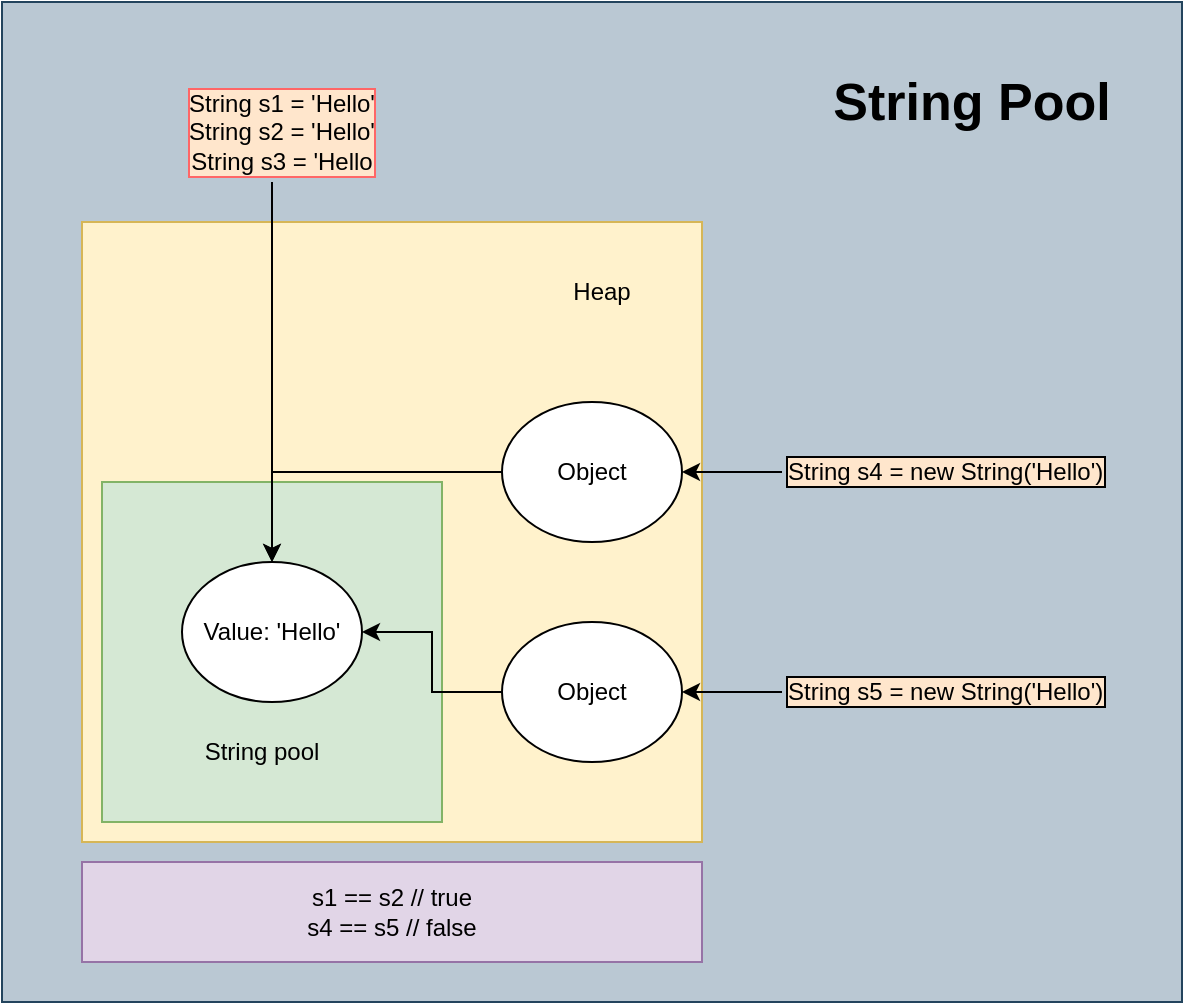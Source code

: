 <mxfile version="18.0.4" type="device"><diagram id="VahNTuzfbBY3JmkvTune" name="Page-1"><mxGraphModel dx="1375" dy="794" grid="1" gridSize="10" guides="1" tooltips="1" connect="1" arrows="1" fold="1" page="1" pageScale="1" pageWidth="850" pageHeight="1100" math="0" shadow="0"><root><mxCell id="0"/><mxCell id="1" parent="0"/><mxCell id="rKUjM4xJwXi828de1dyu-24" value="String Pool" style="text;html=1;strokeColor=#23445d;fillColor=#bac8d3;align=center;verticalAlign=middle;whiteSpace=wrap;rounded=0;labelBackgroundColor=none;labelBorderColor=none;" vertex="1" parent="1"><mxGeometry x="100" y="40" width="590" height="500" as="geometry"/></mxCell><mxCell id="rKUjM4xJwXi828de1dyu-1" value="" style="whiteSpace=wrap;html=1;aspect=fixed;fillColor=#fff2cc;strokeColor=#d6b656;" vertex="1" parent="1"><mxGeometry x="140" y="150" width="310" height="310" as="geometry"/></mxCell><mxCell id="rKUjM4xJwXi828de1dyu-3" value="Object" style="ellipse;whiteSpace=wrap;html=1;" vertex="1" parent="1"><mxGeometry x="350" y="240" width="90" height="70" as="geometry"/></mxCell><mxCell id="rKUjM4xJwXi828de1dyu-4" value="Object" style="ellipse;whiteSpace=wrap;html=1;" vertex="1" parent="1"><mxGeometry x="350" y="350" width="90" height="70" as="geometry"/></mxCell><mxCell id="rKUjM4xJwXi828de1dyu-6" value="" style="whiteSpace=wrap;html=1;aspect=fixed;labelBackgroundColor=#CCFFCC;fillColor=#d5e8d4;strokeColor=#82b366;" vertex="1" parent="1"><mxGeometry x="150" y="280" width="170" height="170" as="geometry"/></mxCell><mxCell id="rKUjM4xJwXi828de1dyu-2" value="Value: 'Hello'" style="ellipse;whiteSpace=wrap;html=1;" vertex="1" parent="1"><mxGeometry x="190" y="320" width="90" height="70" as="geometry"/></mxCell><mxCell id="rKUjM4xJwXi828de1dyu-7" value="String s1 = 'Hello'&lt;br&gt;String s2 = 'Hello'&lt;br&gt;String s3 =&amp;nbsp;'Hello" style="text;html=1;strokeColor=none;fillColor=none;align=center;verticalAlign=middle;whiteSpace=wrap;rounded=0;labelBackgroundColor=#FFE6CC;labelBorderColor=#FF6666;" vertex="1" parent="1"><mxGeometry x="190" y="80" width="100" height="50" as="geometry"/></mxCell><mxCell id="rKUjM4xJwXi828de1dyu-11" value="" style="edgeStyle=orthogonalEdgeStyle;rounded=0;orthogonalLoop=1;jettySize=auto;html=1;" edge="1" parent="1" source="rKUjM4xJwXi828de1dyu-9" target="rKUjM4xJwXi828de1dyu-3"><mxGeometry relative="1" as="geometry"/></mxCell><mxCell id="rKUjM4xJwXi828de1dyu-9" value="&lt;span style=&quot;color: rgb(0, 0, 0); font-family: Helvetica; font-size: 12px; font-style: normal; font-variant-ligatures: normal; font-variant-caps: normal; font-weight: 400; letter-spacing: normal; orphans: 2; text-align: left; text-indent: 0px; text-transform: none; widows: 2; word-spacing: 0px; -webkit-text-stroke-width: 0px; text-decoration-thickness: initial; text-decoration-style: initial; text-decoration-color: initial; float: none; display: inline !important;&quot;&gt;String s4 = new String('Hello')&lt;/span&gt;" style="text;whiteSpace=wrap;html=1;labelBackgroundColor=#FFE6CC;labelBorderColor=default;" vertex="1" parent="1"><mxGeometry x="490" y="260" width="180" height="30" as="geometry"/></mxCell><mxCell id="rKUjM4xJwXi828de1dyu-13" value="" style="edgeStyle=orthogonalEdgeStyle;rounded=0;orthogonalLoop=1;jettySize=auto;html=1;" edge="1" parent="1" source="rKUjM4xJwXi828de1dyu-12" target="rKUjM4xJwXi828de1dyu-4"><mxGeometry relative="1" as="geometry"/></mxCell><mxCell id="rKUjM4xJwXi828de1dyu-12" value="&lt;span style=&quot;color: rgb(0, 0, 0); font-family: Helvetica; font-size: 12px; font-style: normal; font-variant-ligatures: normal; font-variant-caps: normal; font-weight: 400; letter-spacing: normal; orphans: 2; text-align: left; text-indent: 0px; text-transform: none; widows: 2; word-spacing: 0px; -webkit-text-stroke-width: 0px; text-decoration-thickness: initial; text-decoration-style: initial; text-decoration-color: initial; float: none; display: inline !important;&quot;&gt;String s5 = new String('Hello')&lt;/span&gt;" style="text;whiteSpace=wrap;html=1;labelBackgroundColor=#FFE6CC;labelBorderColor=default;" vertex="1" parent="1"><mxGeometry x="490" y="370" width="180" height="30" as="geometry"/></mxCell><mxCell id="rKUjM4xJwXi828de1dyu-14" value="" style="edgeStyle=orthogonalEdgeStyle;rounded=0;orthogonalLoop=1;jettySize=auto;html=1;" edge="1" parent="1" source="rKUjM4xJwXi828de1dyu-4" target="rKUjM4xJwXi828de1dyu-2"><mxGeometry relative="1" as="geometry"/></mxCell><mxCell id="rKUjM4xJwXi828de1dyu-16" style="edgeStyle=orthogonalEdgeStyle;rounded=0;orthogonalLoop=1;jettySize=auto;html=1;" edge="1" parent="1" source="rKUjM4xJwXi828de1dyu-3" target="rKUjM4xJwXi828de1dyu-2"><mxGeometry relative="1" as="geometry"/></mxCell><mxCell id="rKUjM4xJwXi828de1dyu-18" style="edgeStyle=orthogonalEdgeStyle;rounded=0;orthogonalLoop=1;jettySize=auto;html=1;entryX=0.5;entryY=0;entryDx=0;entryDy=0;" edge="1" parent="1" source="rKUjM4xJwXi828de1dyu-7" target="rKUjM4xJwXi828de1dyu-2"><mxGeometry relative="1" as="geometry"><Array as="points"><mxPoint x="235" y="200"/><mxPoint x="235" y="200"/></Array></mxGeometry></mxCell><mxCell id="rKUjM4xJwXi828de1dyu-19" value="String pool" style="text;html=1;strokeColor=none;fillColor=none;align=center;verticalAlign=middle;whiteSpace=wrap;rounded=0;labelBackgroundColor=none;labelBorderColor=none;" vertex="1" parent="1"><mxGeometry x="200" y="400" width="60" height="30" as="geometry"/></mxCell><mxCell id="rKUjM4xJwXi828de1dyu-22" value="Heap" style="text;html=1;strokeColor=none;fillColor=none;align=center;verticalAlign=middle;whiteSpace=wrap;rounded=0;labelBackgroundColor=none;labelBorderColor=none;" vertex="1" parent="1"><mxGeometry x="370" y="170" width="60" height="30" as="geometry"/></mxCell><mxCell id="rKUjM4xJwXi828de1dyu-23" value="s1 == s2 // true&lt;br&gt;s4 == s5 // false" style="text;html=1;strokeColor=#9673a6;fillColor=#e1d5e7;align=center;verticalAlign=middle;whiteSpace=wrap;rounded=0;labelBackgroundColor=none;labelBorderColor=none;" vertex="1" parent="1"><mxGeometry x="140" y="470" width="310" height="50" as="geometry"/></mxCell><mxCell id="rKUjM4xJwXi828de1dyu-25" value="String Pool" style="text;html=1;strokeColor=none;fillColor=none;align=center;verticalAlign=middle;whiteSpace=wrap;rounded=0;labelBackgroundColor=none;labelBorderColor=none;fontSize=26;fontStyle=1;fontColor=#000000;" vertex="1" parent="1"><mxGeometry x="510" y="80" width="150" height="20" as="geometry"/></mxCell></root></mxGraphModel></diagram></mxfile>